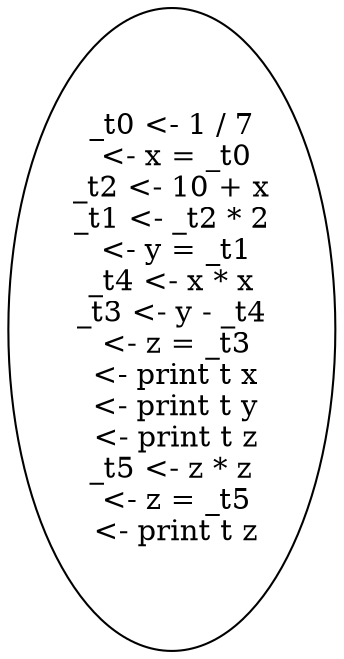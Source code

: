 digraph structs {
blk0 [label="_t0 \<\- 1 / 7\n \<\- x = _t0\n_t2 \<\- 10 + x\n_t1 \<\- _t2 * 2\n \<\- y = _t1\n_t4 \<\- x * x\n_t3 \<\- y - _t4\n \<\- z = _t3\n \<\- print t x\n \<\- print t y\n \<\- print t z\n_t5 \<\- z * z\n \<\- z = _t5\n \<\- print t z\n"];
}